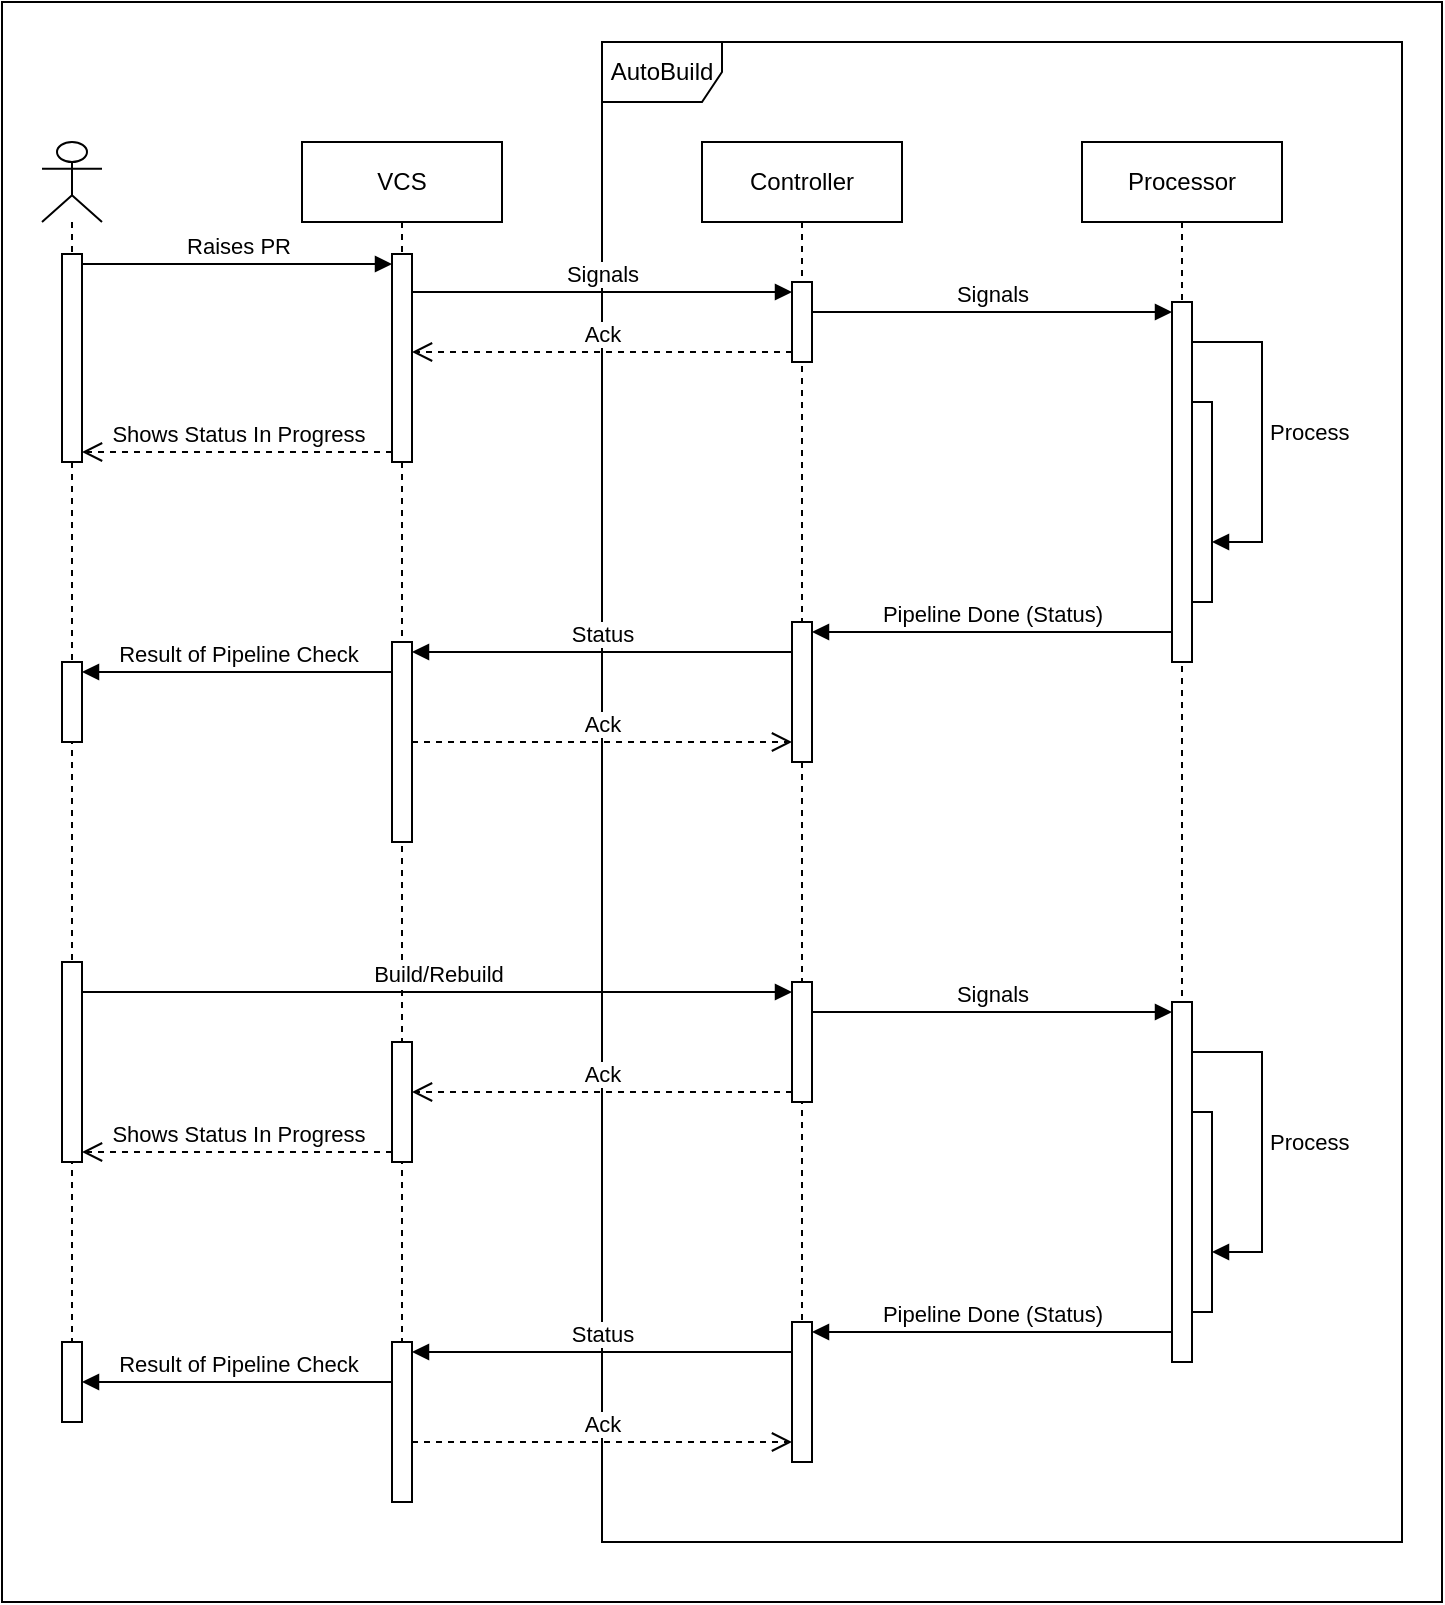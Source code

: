 <mxfile>
    <diagram id="fdcHRNF4cJiiCfVIiIgT" name="Pipeline Execution Sequence">
        <mxGraphModel dx="1851" dy="2018" grid="1" gridSize="10" guides="1" tooltips="1" connect="1" arrows="1" fold="1" page="1" pageScale="1" pageWidth="827" pageHeight="1169" math="0" shadow="0">
            <root>
                <mxCell id="0"/>
                <mxCell id="1" parent="0"/>
                <mxCell id="aa-hK3MONuQhu8VwHIjo-2" value="" style="rounded=0;whiteSpace=wrap;html=1;" parent="1" vertex="1">
                    <mxGeometry x="-250" y="-710" width="720" height="800" as="geometry"/>
                </mxCell>
                <mxCell id="aN9NVF8_P-ZYfl23Ah9N-1" value="VCS" style="shape=umlLifeline;perimeter=lifelinePerimeter;whiteSpace=wrap;html=1;container=1;dropTarget=0;collapsible=0;recursiveResize=0;outlineConnect=0;portConstraint=eastwest;newEdgeStyle={&quot;curved&quot;:0,&quot;rounded&quot;:0};" parent="1" vertex="1">
                    <mxGeometry x="-100" y="-640" width="100" height="670" as="geometry"/>
                </mxCell>
                <mxCell id="aN9NVF8_P-ZYfl23Ah9N-2" value="" style="html=1;points=[[0,0,0,0,5],[0,1,0,0,-5],[1,0,0,0,5],[1,1,0,0,-5]];perimeter=orthogonalPerimeter;outlineConnect=0;targetShapes=umlLifeline;portConstraint=eastwest;newEdgeStyle={&quot;curved&quot;:0,&quot;rounded&quot;:0};" parent="aN9NVF8_P-ZYfl23Ah9N-1" vertex="1">
                    <mxGeometry x="45" y="56" width="10" height="104" as="geometry"/>
                </mxCell>
                <mxCell id="aN9NVF8_P-ZYfl23Ah9N-3" value="" style="html=1;points=[[0,0,0,0,5],[0,1,0,0,-5],[1,0,0,0,5],[1,1,0,0,-5]];perimeter=orthogonalPerimeter;outlineConnect=0;targetShapes=umlLifeline;portConstraint=eastwest;newEdgeStyle={&quot;curved&quot;:0,&quot;rounded&quot;:0};" parent="aN9NVF8_P-ZYfl23Ah9N-1" vertex="1">
                    <mxGeometry x="45" y="250" width="10" height="100" as="geometry"/>
                </mxCell>
                <mxCell id="aN9NVF8_P-ZYfl23Ah9N-4" value="" style="html=1;points=[[0,0,0,0,5],[0,1,0,0,-5],[1,0,0,0,5],[1,1,0,0,-5]];perimeter=orthogonalPerimeter;outlineConnect=0;targetShapes=umlLifeline;portConstraint=eastwest;newEdgeStyle={&quot;curved&quot;:0,&quot;rounded&quot;:0};" parent="aN9NVF8_P-ZYfl23Ah9N-1" vertex="1">
                    <mxGeometry x="45" y="450" width="10" height="60" as="geometry"/>
                </mxCell>
                <mxCell id="aN9NVF8_P-ZYfl23Ah9N-5" value="" style="html=1;points=[[0,0,0,0,5],[0,1,0,0,-5],[1,0,0,0,5],[1,1,0,0,-5]];perimeter=orthogonalPerimeter;outlineConnect=0;targetShapes=umlLifeline;portConstraint=eastwest;newEdgeStyle={&quot;curved&quot;:0,&quot;rounded&quot;:0};" parent="aN9NVF8_P-ZYfl23Ah9N-1" vertex="1">
                    <mxGeometry x="45" y="600" width="10" height="80" as="geometry"/>
                </mxCell>
                <mxCell id="aN9NVF8_P-ZYfl23Ah9N-6" value="AutoBuild" style="shape=umlFrame;whiteSpace=wrap;html=1;pointerEvents=0;" parent="1" vertex="1">
                    <mxGeometry x="50" y="-690" width="400" height="750" as="geometry"/>
                </mxCell>
                <mxCell id="aN9NVF8_P-ZYfl23Ah9N-7" value="Controller" style="shape=umlLifeline;perimeter=lifelinePerimeter;whiteSpace=wrap;html=1;container=1;dropTarget=0;collapsible=0;recursiveResize=0;outlineConnect=0;portConstraint=eastwest;newEdgeStyle={&quot;curved&quot;:0,&quot;rounded&quot;:0};" parent="1" vertex="1">
                    <mxGeometry x="100" y="-640" width="100" height="660" as="geometry"/>
                </mxCell>
                <mxCell id="aN9NVF8_P-ZYfl23Ah9N-8" value="" style="html=1;points=[[0,0,0,0,5],[0,1,0,0,-5],[1,0,0,0,5],[1,1,0,0,-5]];perimeter=orthogonalPerimeter;outlineConnect=0;targetShapes=umlLifeline;portConstraint=eastwest;newEdgeStyle={&quot;curved&quot;:0,&quot;rounded&quot;:0};" parent="aN9NVF8_P-ZYfl23Ah9N-7" vertex="1">
                    <mxGeometry x="45" y="70" width="10" height="40" as="geometry"/>
                </mxCell>
                <mxCell id="aN9NVF8_P-ZYfl23Ah9N-9" value="" style="html=1;points=[[0,0,0,0,5],[0,1,0,0,-5],[1,0,0,0,5],[1,1,0,0,-5]];perimeter=orthogonalPerimeter;outlineConnect=0;targetShapes=umlLifeline;portConstraint=eastwest;newEdgeStyle={&quot;curved&quot;:0,&quot;rounded&quot;:0};" parent="aN9NVF8_P-ZYfl23Ah9N-7" vertex="1">
                    <mxGeometry x="45" y="240" width="10" height="70" as="geometry"/>
                </mxCell>
                <mxCell id="aN9NVF8_P-ZYfl23Ah9N-10" value="" style="html=1;points=[[0,0,0,0,5],[0,1,0,0,-5],[1,0,0,0,5],[1,1,0,0,-5]];perimeter=orthogonalPerimeter;outlineConnect=0;targetShapes=umlLifeline;portConstraint=eastwest;newEdgeStyle={&quot;curved&quot;:0,&quot;rounded&quot;:0};" parent="aN9NVF8_P-ZYfl23Ah9N-7" vertex="1">
                    <mxGeometry x="45" y="420" width="10" height="60" as="geometry"/>
                </mxCell>
                <mxCell id="aN9NVF8_P-ZYfl23Ah9N-11" value="" style="html=1;points=[[0,0,0,0,5],[0,1,0,0,-5],[1,0,0,0,5],[1,1,0,0,-5]];perimeter=orthogonalPerimeter;outlineConnect=0;targetShapes=umlLifeline;portConstraint=eastwest;newEdgeStyle={&quot;curved&quot;:0,&quot;rounded&quot;:0};" parent="aN9NVF8_P-ZYfl23Ah9N-7" vertex="1">
                    <mxGeometry x="45" y="590" width="10" height="70" as="geometry"/>
                </mxCell>
                <mxCell id="aN9NVF8_P-ZYfl23Ah9N-12" value="Status" style="html=1;verticalAlign=bottom;endArrow=block;curved=0;rounded=0;entryX=1;entryY=0;entryDx=0;entryDy=5;" parent="aN9NVF8_P-ZYfl23Ah9N-7" source="aN9NVF8_P-ZYfl23Ah9N-11" edge="1">
                    <mxGeometry relative="1" as="geometry">
                        <mxPoint x="40" y="600" as="sourcePoint"/>
                        <mxPoint x="-145" y="605" as="targetPoint"/>
                    </mxGeometry>
                </mxCell>
                <mxCell id="aN9NVF8_P-ZYfl23Ah9N-13" value="Ack" style="html=1;verticalAlign=bottom;endArrow=open;dashed=1;endSize=8;curved=0;rounded=0;" parent="aN9NVF8_P-ZYfl23Ah9N-7" target="aN9NVF8_P-ZYfl23Ah9N-11" edge="1">
                    <mxGeometry relative="1" as="geometry">
                        <mxPoint x="40" y="670" as="targetPoint"/>
                        <mxPoint x="-145" y="650" as="sourcePoint"/>
                    </mxGeometry>
                </mxCell>
                <mxCell id="aN9NVF8_P-ZYfl23Ah9N-14" value="" style="shape=umlLifeline;perimeter=lifelinePerimeter;whiteSpace=wrap;html=1;container=1;dropTarget=0;collapsible=0;recursiveResize=0;outlineConnect=0;portConstraint=eastwest;newEdgeStyle={&quot;curved&quot;:0,&quot;rounded&quot;:0};participant=umlActor;" parent="1" vertex="1">
                    <mxGeometry x="-230" y="-640" width="30" height="640" as="geometry"/>
                </mxCell>
                <mxCell id="aN9NVF8_P-ZYfl23Ah9N-15" value="" style="html=1;points=[[0,0,0,0,5],[0,1,0,0,-5],[1,0,0,0,5],[1,1,0,0,-5]];perimeter=orthogonalPerimeter;outlineConnect=0;targetShapes=umlLifeline;portConstraint=eastwest;newEdgeStyle={&quot;curved&quot;:0,&quot;rounded&quot;:0};" parent="aN9NVF8_P-ZYfl23Ah9N-14" vertex="1">
                    <mxGeometry x="10" y="56" width="10" height="104" as="geometry"/>
                </mxCell>
                <mxCell id="aN9NVF8_P-ZYfl23Ah9N-16" value="" style="html=1;points=[[0,0,0,0,5],[0,1,0,0,-5],[1,0,0,0,5],[1,1,0,0,-5]];perimeter=orthogonalPerimeter;outlineConnect=0;targetShapes=umlLifeline;portConstraint=eastwest;newEdgeStyle={&quot;curved&quot;:0,&quot;rounded&quot;:0};" parent="aN9NVF8_P-ZYfl23Ah9N-14" vertex="1">
                    <mxGeometry x="10" y="260" width="10" height="40" as="geometry"/>
                </mxCell>
                <mxCell id="aN9NVF8_P-ZYfl23Ah9N-17" value="" style="html=1;points=[[0,0,0,0,5],[0,1,0,0,-5],[1,0,0,0,5],[1,1,0,0,-5]];perimeter=orthogonalPerimeter;outlineConnect=0;targetShapes=umlLifeline;portConstraint=eastwest;newEdgeStyle={&quot;curved&quot;:0,&quot;rounded&quot;:0};" parent="aN9NVF8_P-ZYfl23Ah9N-14" vertex="1">
                    <mxGeometry x="10" y="410" width="10" height="100" as="geometry"/>
                </mxCell>
                <mxCell id="aN9NVF8_P-ZYfl23Ah9N-18" value="" style="html=1;points=[[0,0,0,0,5],[0,1,0,0,-5],[1,0,0,0,5],[1,1,0,0,-5]];perimeter=orthogonalPerimeter;outlineConnect=0;targetShapes=umlLifeline;portConstraint=eastwest;newEdgeStyle={&quot;curved&quot;:0,&quot;rounded&quot;:0};" parent="aN9NVF8_P-ZYfl23Ah9N-14" vertex="1">
                    <mxGeometry x="10" y="600" width="10" height="40" as="geometry"/>
                </mxCell>
                <mxCell id="aN9NVF8_P-ZYfl23Ah9N-19" value="Raises PR" style="html=1;verticalAlign=bottom;endArrow=block;curved=0;rounded=0;entryX=0;entryY=0;entryDx=0;entryDy=5;exitX=1;exitY=0;exitDx=0;exitDy=5;exitPerimeter=0;" parent="1" source="aN9NVF8_P-ZYfl23Ah9N-15" target="aN9NVF8_P-ZYfl23Ah9N-2" edge="1">
                    <mxGeometry relative="1" as="geometry">
                        <mxPoint x="-130" y="-579" as="sourcePoint"/>
                    </mxGeometry>
                </mxCell>
                <mxCell id="aN9NVF8_P-ZYfl23Ah9N-20" value="Shows Status In Progress" style="html=1;verticalAlign=bottom;endArrow=open;dashed=1;endSize=8;curved=0;rounded=0;exitX=0;exitY=1;exitDx=0;exitDy=-5;entryX=1;entryY=1;entryDx=0;entryDy=-5;entryPerimeter=0;" parent="1" source="aN9NVF8_P-ZYfl23Ah9N-2" target="aN9NVF8_P-ZYfl23Ah9N-15" edge="1">
                    <mxGeometry relative="1" as="geometry">
                        <mxPoint x="-130" y="-509" as="targetPoint"/>
                    </mxGeometry>
                </mxCell>
                <mxCell id="aN9NVF8_P-ZYfl23Ah9N-21" value="Signals" style="html=1;verticalAlign=bottom;endArrow=block;curved=0;rounded=0;entryX=0;entryY=0;entryDx=0;entryDy=5;" parent="1" source="aN9NVF8_P-ZYfl23Ah9N-2" target="aN9NVF8_P-ZYfl23Ah9N-8" edge="1">
                    <mxGeometry relative="1" as="geometry">
                        <mxPoint x="80" y="-565" as="sourcePoint"/>
                    </mxGeometry>
                </mxCell>
                <mxCell id="aN9NVF8_P-ZYfl23Ah9N-22" value="Processor" style="shape=umlLifeline;perimeter=lifelinePerimeter;whiteSpace=wrap;html=1;container=1;dropTarget=0;collapsible=0;recursiveResize=0;outlineConnect=0;portConstraint=eastwest;newEdgeStyle={&quot;curved&quot;:0,&quot;rounded&quot;:0};" parent="1" vertex="1">
                    <mxGeometry x="290" y="-640" width="100" height="610" as="geometry"/>
                </mxCell>
                <mxCell id="aN9NVF8_P-ZYfl23Ah9N-23" value="" style="html=1;points=[[0,0,0,0,5],[0,1,0,0,-5],[1,0,0,0,5],[1,1,0,0,-5]];perimeter=orthogonalPerimeter;outlineConnect=0;targetShapes=umlLifeline;portConstraint=eastwest;newEdgeStyle={&quot;curved&quot;:0,&quot;rounded&quot;:0};" parent="aN9NVF8_P-ZYfl23Ah9N-22" vertex="1">
                    <mxGeometry x="45" y="80" width="10" height="180" as="geometry"/>
                </mxCell>
                <mxCell id="aN9NVF8_P-ZYfl23Ah9N-24" value="" style="html=1;points=[[0,0,0,0,5],[0,1,0,0,-5],[1,0,0,0,5],[1,1,0,0,-5]];perimeter=orthogonalPerimeter;outlineConnect=0;targetShapes=umlLifeline;portConstraint=eastwest;newEdgeStyle={&quot;curved&quot;:0,&quot;rounded&quot;:0};" parent="aN9NVF8_P-ZYfl23Ah9N-22" vertex="1">
                    <mxGeometry x="45" y="430" width="10" height="180" as="geometry"/>
                </mxCell>
                <mxCell id="aN9NVF8_P-ZYfl23Ah9N-25" value="Pipeline Done (Status)" style="html=1;verticalAlign=bottom;endArrow=block;curved=0;rounded=0;entryX=1;entryY=0;entryDx=0;entryDy=5;" parent="aN9NVF8_P-ZYfl23Ah9N-22" source="aN9NVF8_P-ZYfl23Ah9N-24" edge="1">
                    <mxGeometry relative="1" as="geometry">
                        <mxPoint x="-65" y="595" as="sourcePoint"/>
                        <mxPoint x="-135" y="595" as="targetPoint"/>
                    </mxGeometry>
                </mxCell>
                <mxCell id="aN9NVF8_P-ZYfl23Ah9N-26" value="" style="html=1;points=[[0,0,0,0,5],[0,1,0,0,-5],[1,0,0,0,5],[1,1,0,0,-5]];perimeter=orthogonalPerimeter;outlineConnect=0;targetShapes=umlLifeline;portConstraint=eastwest;newEdgeStyle={&quot;curved&quot;:0,&quot;rounded&quot;:0};" parent="aN9NVF8_P-ZYfl23Ah9N-22" vertex="1">
                    <mxGeometry x="55" y="130" width="10" height="100" as="geometry"/>
                </mxCell>
                <mxCell id="aN9NVF8_P-ZYfl23Ah9N-27" value="Process" style="html=1;align=left;spacingLeft=2;endArrow=block;rounded=0;edgeStyle=orthogonalEdgeStyle;curved=0;rounded=0;" parent="aN9NVF8_P-ZYfl23Ah9N-22" source="aN9NVF8_P-ZYfl23Ah9N-23" target="aN9NVF8_P-ZYfl23Ah9N-26" edge="1">
                    <mxGeometry relative="1" as="geometry">
                        <mxPoint x="60" y="110" as="sourcePoint"/>
                        <Array as="points">
                            <mxPoint x="90" y="100"/>
                            <mxPoint x="90" y="200"/>
                        </Array>
                    </mxGeometry>
                </mxCell>
                <mxCell id="aN9NVF8_P-ZYfl23Ah9N-28" value="" style="html=1;points=[[0,0,0,0,5],[0,1,0,0,-5],[1,0,0,0,5],[1,1,0,0,-5]];perimeter=orthogonalPerimeter;outlineConnect=0;targetShapes=umlLifeline;portConstraint=eastwest;newEdgeStyle={&quot;curved&quot;:0,&quot;rounded&quot;:0};" parent="aN9NVF8_P-ZYfl23Ah9N-22" vertex="1">
                    <mxGeometry x="55" y="485" width="10" height="100" as="geometry"/>
                </mxCell>
                <mxCell id="aN9NVF8_P-ZYfl23Ah9N-29" value="Process" style="html=1;align=left;spacingLeft=2;endArrow=block;rounded=0;edgeStyle=orthogonalEdgeStyle;curved=0;rounded=0;" parent="aN9NVF8_P-ZYfl23Ah9N-22" target="aN9NVF8_P-ZYfl23Ah9N-28" edge="1">
                    <mxGeometry relative="1" as="geometry">
                        <mxPoint x="55" y="455" as="sourcePoint"/>
                        <Array as="points">
                            <mxPoint x="90" y="455"/>
                            <mxPoint x="90" y="555"/>
                        </Array>
                    </mxGeometry>
                </mxCell>
                <mxCell id="aN9NVF8_P-ZYfl23Ah9N-30" value="Signals" style="html=1;verticalAlign=bottom;endArrow=block;curved=0;rounded=0;entryX=0;entryY=0;entryDx=0;entryDy=5;" parent="1" source="aN9NVF8_P-ZYfl23Ah9N-8" target="aN9NVF8_P-ZYfl23Ah9N-23" edge="1">
                    <mxGeometry relative="1" as="geometry">
                        <mxPoint x="260" y="-555" as="sourcePoint"/>
                    </mxGeometry>
                </mxCell>
                <mxCell id="aN9NVF8_P-ZYfl23Ah9N-31" value="Ack" style="html=1;verticalAlign=bottom;endArrow=open;dashed=1;endSize=8;curved=0;rounded=0;exitX=0;exitY=1;exitDx=0;exitDy=-5;" parent="1" source="aN9NVF8_P-ZYfl23Ah9N-8" target="aN9NVF8_P-ZYfl23Ah9N-2" edge="1">
                    <mxGeometry relative="1" as="geometry">
                        <mxPoint x="80" y="-495" as="targetPoint"/>
                    </mxGeometry>
                </mxCell>
                <mxCell id="aN9NVF8_P-ZYfl23Ah9N-32" value="Pipeline Done (Status)" style="html=1;verticalAlign=bottom;endArrow=block;curved=0;rounded=0;entryX=1;entryY=0;entryDx=0;entryDy=5;" parent="1" source="aN9NVF8_P-ZYfl23Ah9N-23" target="aN9NVF8_P-ZYfl23Ah9N-9" edge="1">
                    <mxGeometry relative="1" as="geometry">
                        <mxPoint x="225" y="-395" as="sourcePoint"/>
                    </mxGeometry>
                </mxCell>
                <mxCell id="aN9NVF8_P-ZYfl23Ah9N-33" value="Status" style="html=1;verticalAlign=bottom;endArrow=block;curved=0;rounded=0;entryX=1;entryY=0;entryDx=0;entryDy=5;" parent="1" source="aN9NVF8_P-ZYfl23Ah9N-9" target="aN9NVF8_P-ZYfl23Ah9N-3" edge="1">
                    <mxGeometry relative="1" as="geometry">
                        <mxPoint x="140" y="-390" as="sourcePoint"/>
                    </mxGeometry>
                </mxCell>
                <mxCell id="aN9NVF8_P-ZYfl23Ah9N-34" value="Ack" style="html=1;verticalAlign=bottom;endArrow=open;dashed=1;endSize=8;curved=0;rounded=0;" parent="1" source="aN9NVF8_P-ZYfl23Ah9N-3" target="aN9NVF8_P-ZYfl23Ah9N-9" edge="1">
                    <mxGeometry relative="1" as="geometry">
                        <mxPoint x="140" y="-320" as="targetPoint"/>
                    </mxGeometry>
                </mxCell>
                <mxCell id="aN9NVF8_P-ZYfl23Ah9N-35" value="Result of Pipeline Check" style="html=1;verticalAlign=bottom;endArrow=block;curved=0;rounded=0;entryX=1;entryY=0;entryDx=0;entryDy=5;" parent="1" source="aN9NVF8_P-ZYfl23Ah9N-3" target="aN9NVF8_P-ZYfl23Ah9N-16" edge="1">
                    <mxGeometry relative="1" as="geometry">
                        <mxPoint x="-60" y="-380" as="sourcePoint"/>
                    </mxGeometry>
                </mxCell>
                <mxCell id="aN9NVF8_P-ZYfl23Ah9N-36" value="Build/Rebuild" style="html=1;verticalAlign=bottom;endArrow=block;curved=0;rounded=0;entryX=0;entryY=0;entryDx=0;entryDy=5;" parent="1" source="aN9NVF8_P-ZYfl23Ah9N-17" target="aN9NVF8_P-ZYfl23Ah9N-10" edge="1">
                    <mxGeometry relative="1" as="geometry">
                        <mxPoint x="-200" y="-220" as="sourcePoint"/>
                    </mxGeometry>
                </mxCell>
                <mxCell id="aN9NVF8_P-ZYfl23Ah9N-37" value="Signals" style="html=1;verticalAlign=bottom;endArrow=block;curved=0;rounded=0;entryX=0;entryY=0;entryDx=0;entryDy=5;" parent="1" source="aN9NVF8_P-ZYfl23Ah9N-10" target="aN9NVF8_P-ZYfl23Ah9N-24" edge="1">
                    <mxGeometry relative="1" as="geometry">
                        <mxPoint x="155" y="-205" as="sourcePoint"/>
                    </mxGeometry>
                </mxCell>
                <mxCell id="aN9NVF8_P-ZYfl23Ah9N-38" value="Ack" style="html=1;verticalAlign=bottom;endArrow=open;dashed=1;endSize=8;curved=0;rounded=0;exitX=0;exitY=1;exitDx=0;exitDy=-5;" parent="1" source="aN9NVF8_P-ZYfl23Ah9N-10" target="aN9NVF8_P-ZYfl23Ah9N-4" edge="1">
                    <mxGeometry relative="1" as="geometry">
                        <mxPoint x="-40" y="-165" as="targetPoint"/>
                    </mxGeometry>
                </mxCell>
                <mxCell id="aN9NVF8_P-ZYfl23Ah9N-39" value="Shows Status In Progress" style="html=1;verticalAlign=bottom;endArrow=open;dashed=1;endSize=8;curved=0;rounded=0;entryX=1;entryY=1;entryDx=0;entryDy=-5;entryPerimeter=0;" parent="1" source="aN9NVF8_P-ZYfl23Ah9N-4" target="aN9NVF8_P-ZYfl23Ah9N-17" edge="1">
                    <mxGeometry relative="1" as="geometry">
                        <mxPoint x="-230" y="-140" as="targetPoint"/>
                        <mxPoint x="-60" y="-140" as="sourcePoint"/>
                    </mxGeometry>
                </mxCell>
                <mxCell id="aN9NVF8_P-ZYfl23Ah9N-40" value="Result of Pipeline Check" style="html=1;verticalAlign=bottom;endArrow=block;curved=0;rounded=0;" parent="1" source="aN9NVF8_P-ZYfl23Ah9N-5" edge="1">
                    <mxGeometry relative="1" as="geometry">
                        <mxPoint x="-60" y="-20" as="sourcePoint"/>
                        <mxPoint x="-210" y="-20.0" as="targetPoint"/>
                        <Array as="points">
                            <mxPoint x="-150" y="-20"/>
                        </Array>
                    </mxGeometry>
                </mxCell>
            </root>
        </mxGraphModel>
    </diagram>
    <diagram name="Copy of Pipeline Execution Sequence" id="6TWWs_C5hLiPoFMJJSrg">
        <mxGraphModel dx="1851" dy="2018" grid="1" gridSize="10" guides="1" tooltips="1" connect="1" arrows="1" fold="1" page="1" pageScale="1" pageWidth="827" pageHeight="1169" math="0" shadow="0">
            <root>
                <mxCell id="rCVjCSWDoKuaeztSFYAw-0"/>
                <mxCell id="rCVjCSWDoKuaeztSFYAw-1" parent="rCVjCSWDoKuaeztSFYAw-0"/>
                <mxCell id="rCVjCSWDoKuaeztSFYAw-3" value="VCS" style="shape=umlLifeline;perimeter=lifelinePerimeter;whiteSpace=wrap;html=1;container=1;dropTarget=0;collapsible=0;recursiveResize=0;outlineConnect=0;portConstraint=eastwest;newEdgeStyle={&quot;curved&quot;:0,&quot;rounded&quot;:0};" parent="rCVjCSWDoKuaeztSFYAw-1" vertex="1">
                    <mxGeometry x="-100" y="-640" width="100" height="670" as="geometry"/>
                </mxCell>
                <mxCell id="rCVjCSWDoKuaeztSFYAw-4" value="" style="html=1;points=[[0,0,0,0,5],[0,1,0,0,-5],[1,0,0,0,5],[1,1,0,0,-5]];perimeter=orthogonalPerimeter;outlineConnect=0;targetShapes=umlLifeline;portConstraint=eastwest;newEdgeStyle={&quot;curved&quot;:0,&quot;rounded&quot;:0};" parent="rCVjCSWDoKuaeztSFYAw-3" vertex="1">
                    <mxGeometry x="45" y="56" width="10" height="104" as="geometry"/>
                </mxCell>
                <mxCell id="rCVjCSWDoKuaeztSFYAw-5" value="" style="html=1;points=[[0,0,0,0,5],[0,1,0,0,-5],[1,0,0,0,5],[1,1,0,0,-5]];perimeter=orthogonalPerimeter;outlineConnect=0;targetShapes=umlLifeline;portConstraint=eastwest;newEdgeStyle={&quot;curved&quot;:0,&quot;rounded&quot;:0};" parent="rCVjCSWDoKuaeztSFYAw-3" vertex="1">
                    <mxGeometry x="45" y="250" width="10" height="100" as="geometry"/>
                </mxCell>
                <mxCell id="rCVjCSWDoKuaeztSFYAw-6" value="" style="html=1;points=[[0,0,0,0,5],[0,1,0,0,-5],[1,0,0,0,5],[1,1,0,0,-5]];perimeter=orthogonalPerimeter;outlineConnect=0;targetShapes=umlLifeline;portConstraint=eastwest;newEdgeStyle={&quot;curved&quot;:0,&quot;rounded&quot;:0};" parent="rCVjCSWDoKuaeztSFYAw-3" vertex="1">
                    <mxGeometry x="45" y="450" width="10" height="60" as="geometry"/>
                </mxCell>
                <mxCell id="rCVjCSWDoKuaeztSFYAw-7" value="" style="html=1;points=[[0,0,0,0,5],[0,1,0,0,-5],[1,0,0,0,5],[1,1,0,0,-5]];perimeter=orthogonalPerimeter;outlineConnect=0;targetShapes=umlLifeline;portConstraint=eastwest;newEdgeStyle={&quot;curved&quot;:0,&quot;rounded&quot;:0};" parent="rCVjCSWDoKuaeztSFYAw-3" vertex="1">
                    <mxGeometry x="45" y="600" width="10" height="80" as="geometry"/>
                </mxCell>
                <mxCell id="rCVjCSWDoKuaeztSFYAw-8" value="AutoBuild" style="shape=umlFrame;whiteSpace=wrap;html=1;pointerEvents=0;" parent="rCVjCSWDoKuaeztSFYAw-1" vertex="1">
                    <mxGeometry x="50" y="-690" width="400" height="750" as="geometry"/>
                </mxCell>
                <mxCell id="rCVjCSWDoKuaeztSFYAw-9" value="Controller" style="shape=umlLifeline;perimeter=lifelinePerimeter;whiteSpace=wrap;html=1;container=1;dropTarget=0;collapsible=0;recursiveResize=0;outlineConnect=0;portConstraint=eastwest;newEdgeStyle={&quot;curved&quot;:0,&quot;rounded&quot;:0};" parent="rCVjCSWDoKuaeztSFYAw-1" vertex="1">
                    <mxGeometry x="100" y="-640" width="100" height="660" as="geometry"/>
                </mxCell>
                <mxCell id="rCVjCSWDoKuaeztSFYAw-10" value="" style="html=1;points=[[0,0,0,0,5],[0,1,0,0,-5],[1,0,0,0,5],[1,1,0,0,-5]];perimeter=orthogonalPerimeter;outlineConnect=0;targetShapes=umlLifeline;portConstraint=eastwest;newEdgeStyle={&quot;curved&quot;:0,&quot;rounded&quot;:0};" parent="rCVjCSWDoKuaeztSFYAw-9" vertex="1">
                    <mxGeometry x="45" y="70" width="10" height="40" as="geometry"/>
                </mxCell>
                <mxCell id="rCVjCSWDoKuaeztSFYAw-11" value="" style="html=1;points=[[0,0,0,0,5],[0,1,0,0,-5],[1,0,0,0,5],[1,1,0,0,-5]];perimeter=orthogonalPerimeter;outlineConnect=0;targetShapes=umlLifeline;portConstraint=eastwest;newEdgeStyle={&quot;curved&quot;:0,&quot;rounded&quot;:0};" parent="rCVjCSWDoKuaeztSFYAw-9" vertex="1">
                    <mxGeometry x="45" y="240" width="10" height="70" as="geometry"/>
                </mxCell>
                <mxCell id="rCVjCSWDoKuaeztSFYAw-12" value="" style="html=1;points=[[0,0,0,0,5],[0,1,0,0,-5],[1,0,0,0,5],[1,1,0,0,-5]];perimeter=orthogonalPerimeter;outlineConnect=0;targetShapes=umlLifeline;portConstraint=eastwest;newEdgeStyle={&quot;curved&quot;:0,&quot;rounded&quot;:0};" parent="rCVjCSWDoKuaeztSFYAw-9" vertex="1">
                    <mxGeometry x="45" y="420" width="10" height="60" as="geometry"/>
                </mxCell>
                <mxCell id="rCVjCSWDoKuaeztSFYAw-13" value="" style="html=1;points=[[0,0,0,0,5],[0,1,0,0,-5],[1,0,0,0,5],[1,1,0,0,-5]];perimeter=orthogonalPerimeter;outlineConnect=0;targetShapes=umlLifeline;portConstraint=eastwest;newEdgeStyle={&quot;curved&quot;:0,&quot;rounded&quot;:0};" parent="rCVjCSWDoKuaeztSFYAw-9" vertex="1">
                    <mxGeometry x="45" y="590" width="10" height="70" as="geometry"/>
                </mxCell>
                <mxCell id="rCVjCSWDoKuaeztSFYAw-14" value="Status" style="html=1;verticalAlign=bottom;endArrow=block;curved=0;rounded=0;entryX=1;entryY=0;entryDx=0;entryDy=5;" parent="rCVjCSWDoKuaeztSFYAw-9" source="rCVjCSWDoKuaeztSFYAw-13" edge="1">
                    <mxGeometry relative="1" as="geometry">
                        <mxPoint x="40" y="600" as="sourcePoint"/>
                        <mxPoint x="-145" y="605" as="targetPoint"/>
                    </mxGeometry>
                </mxCell>
                <mxCell id="rCVjCSWDoKuaeztSFYAw-15" value="Ack" style="html=1;verticalAlign=bottom;endArrow=open;dashed=1;endSize=8;curved=0;rounded=0;" parent="rCVjCSWDoKuaeztSFYAw-9" target="rCVjCSWDoKuaeztSFYAw-13" edge="1">
                    <mxGeometry relative="1" as="geometry">
                        <mxPoint x="40" y="670" as="targetPoint"/>
                        <mxPoint x="-145" y="650" as="sourcePoint"/>
                    </mxGeometry>
                </mxCell>
                <mxCell id="rCVjCSWDoKuaeztSFYAw-16" value="" style="shape=umlLifeline;perimeter=lifelinePerimeter;whiteSpace=wrap;html=1;container=1;dropTarget=0;collapsible=0;recursiveResize=0;outlineConnect=0;portConstraint=eastwest;newEdgeStyle={&quot;curved&quot;:0,&quot;rounded&quot;:0};participant=umlActor;" parent="rCVjCSWDoKuaeztSFYAw-1" vertex="1">
                    <mxGeometry x="-230" y="-640" width="30" height="640" as="geometry"/>
                </mxCell>
                <mxCell id="rCVjCSWDoKuaeztSFYAw-17" value="" style="html=1;points=[[0,0,0,0,5],[0,1,0,0,-5],[1,0,0,0,5],[1,1,0,0,-5]];perimeter=orthogonalPerimeter;outlineConnect=0;targetShapes=umlLifeline;portConstraint=eastwest;newEdgeStyle={&quot;curved&quot;:0,&quot;rounded&quot;:0};" parent="rCVjCSWDoKuaeztSFYAw-16" vertex="1">
                    <mxGeometry x="10" y="56" width="10" height="104" as="geometry"/>
                </mxCell>
                <mxCell id="rCVjCSWDoKuaeztSFYAw-18" value="" style="html=1;points=[[0,0,0,0,5],[0,1,0,0,-5],[1,0,0,0,5],[1,1,0,0,-5]];perimeter=orthogonalPerimeter;outlineConnect=0;targetShapes=umlLifeline;portConstraint=eastwest;newEdgeStyle={&quot;curved&quot;:0,&quot;rounded&quot;:0};" parent="rCVjCSWDoKuaeztSFYAw-16" vertex="1">
                    <mxGeometry x="10" y="260" width="10" height="40" as="geometry"/>
                </mxCell>
                <mxCell id="rCVjCSWDoKuaeztSFYAw-19" value="" style="html=1;points=[[0,0,0,0,5],[0,1,0,0,-5],[1,0,0,0,5],[1,1,0,0,-5]];perimeter=orthogonalPerimeter;outlineConnect=0;targetShapes=umlLifeline;portConstraint=eastwest;newEdgeStyle={&quot;curved&quot;:0,&quot;rounded&quot;:0};" parent="rCVjCSWDoKuaeztSFYAw-16" vertex="1">
                    <mxGeometry x="10" y="410" width="10" height="100" as="geometry"/>
                </mxCell>
                <mxCell id="rCVjCSWDoKuaeztSFYAw-20" value="" style="html=1;points=[[0,0,0,0,5],[0,1,0,0,-5],[1,0,0,0,5],[1,1,0,0,-5]];perimeter=orthogonalPerimeter;outlineConnect=0;targetShapes=umlLifeline;portConstraint=eastwest;newEdgeStyle={&quot;curved&quot;:0,&quot;rounded&quot;:0};" parent="rCVjCSWDoKuaeztSFYAw-16" vertex="1">
                    <mxGeometry x="10" y="600" width="10" height="40" as="geometry"/>
                </mxCell>
                <mxCell id="rCVjCSWDoKuaeztSFYAw-21" value="Raises PR" style="html=1;verticalAlign=bottom;endArrow=block;curved=0;rounded=0;entryX=0;entryY=0;entryDx=0;entryDy=5;exitX=1;exitY=0;exitDx=0;exitDy=5;exitPerimeter=0;" parent="rCVjCSWDoKuaeztSFYAw-1" source="rCVjCSWDoKuaeztSFYAw-17" target="rCVjCSWDoKuaeztSFYAw-4" edge="1">
                    <mxGeometry relative="1" as="geometry">
                        <mxPoint x="-130" y="-579" as="sourcePoint"/>
                    </mxGeometry>
                </mxCell>
                <mxCell id="rCVjCSWDoKuaeztSFYAw-22" value="Shows Status In Progress" style="html=1;verticalAlign=bottom;endArrow=open;dashed=1;endSize=8;curved=0;rounded=0;exitX=0;exitY=1;exitDx=0;exitDy=-5;entryX=1;entryY=1;entryDx=0;entryDy=-5;entryPerimeter=0;" parent="rCVjCSWDoKuaeztSFYAw-1" source="rCVjCSWDoKuaeztSFYAw-4" target="rCVjCSWDoKuaeztSFYAw-17" edge="1">
                    <mxGeometry relative="1" as="geometry">
                        <mxPoint x="-130" y="-509" as="targetPoint"/>
                    </mxGeometry>
                </mxCell>
                <mxCell id="rCVjCSWDoKuaeztSFYAw-23" value="Signals" style="html=1;verticalAlign=bottom;endArrow=block;curved=0;rounded=0;entryX=0;entryY=0;entryDx=0;entryDy=5;" parent="rCVjCSWDoKuaeztSFYAw-1" source="rCVjCSWDoKuaeztSFYAw-4" target="rCVjCSWDoKuaeztSFYAw-10" edge="1">
                    <mxGeometry relative="1" as="geometry">
                        <mxPoint x="80" y="-565" as="sourcePoint"/>
                    </mxGeometry>
                </mxCell>
                <mxCell id="rCVjCSWDoKuaeztSFYAw-24" value="Processor" style="shape=umlLifeline;perimeter=lifelinePerimeter;whiteSpace=wrap;html=1;container=1;dropTarget=0;collapsible=0;recursiveResize=0;outlineConnect=0;portConstraint=eastwest;newEdgeStyle={&quot;curved&quot;:0,&quot;rounded&quot;:0};" parent="rCVjCSWDoKuaeztSFYAw-1" vertex="1">
                    <mxGeometry x="290" y="-640" width="100" height="610" as="geometry"/>
                </mxCell>
                <mxCell id="rCVjCSWDoKuaeztSFYAw-25" value="" style="html=1;points=[[0,0,0,0,5],[0,1,0,0,-5],[1,0,0,0,5],[1,1,0,0,-5]];perimeter=orthogonalPerimeter;outlineConnect=0;targetShapes=umlLifeline;portConstraint=eastwest;newEdgeStyle={&quot;curved&quot;:0,&quot;rounded&quot;:0};" parent="rCVjCSWDoKuaeztSFYAw-24" vertex="1">
                    <mxGeometry x="45" y="80" width="10" height="180" as="geometry"/>
                </mxCell>
                <mxCell id="rCVjCSWDoKuaeztSFYAw-26" value="" style="html=1;points=[[0,0,0,0,5],[0,1,0,0,-5],[1,0,0,0,5],[1,1,0,0,-5]];perimeter=orthogonalPerimeter;outlineConnect=0;targetShapes=umlLifeline;portConstraint=eastwest;newEdgeStyle={&quot;curved&quot;:0,&quot;rounded&quot;:0};" parent="rCVjCSWDoKuaeztSFYAw-24" vertex="1">
                    <mxGeometry x="45" y="430" width="10" height="180" as="geometry"/>
                </mxCell>
                <mxCell id="rCVjCSWDoKuaeztSFYAw-27" value="Pipeline Done (Status)" style="html=1;verticalAlign=bottom;endArrow=block;curved=0;rounded=0;entryX=1;entryY=0;entryDx=0;entryDy=5;" parent="rCVjCSWDoKuaeztSFYAw-24" source="rCVjCSWDoKuaeztSFYAw-26" edge="1">
                    <mxGeometry relative="1" as="geometry">
                        <mxPoint x="-65" y="595" as="sourcePoint"/>
                        <mxPoint x="-135" y="595" as="targetPoint"/>
                    </mxGeometry>
                </mxCell>
                <mxCell id="WBmxWIk4F6beep0NZd1W-2" value="" style="html=1;points=[[0,0,0,0,5],[0,1,0,0,-5],[1,0,0,0,5],[1,1,0,0,-5]];perimeter=orthogonalPerimeter;outlineConnect=0;targetShapes=umlLifeline;portConstraint=eastwest;newEdgeStyle={&quot;curved&quot;:0,&quot;rounded&quot;:0};" parent="rCVjCSWDoKuaeztSFYAw-24" vertex="1">
                    <mxGeometry x="55" y="130" width="10" height="100" as="geometry"/>
                </mxCell>
                <mxCell id="WBmxWIk4F6beep0NZd1W-3" value="Process" style="html=1;align=left;spacingLeft=2;endArrow=block;rounded=0;edgeStyle=orthogonalEdgeStyle;curved=0;rounded=0;" parent="rCVjCSWDoKuaeztSFYAw-24" source="rCVjCSWDoKuaeztSFYAw-25" target="WBmxWIk4F6beep0NZd1W-2" edge="1">
                    <mxGeometry relative="1" as="geometry">
                        <mxPoint x="60" y="110" as="sourcePoint"/>
                        <Array as="points">
                            <mxPoint x="90" y="100"/>
                            <mxPoint x="90" y="200"/>
                        </Array>
                    </mxGeometry>
                </mxCell>
                <mxCell id="WBmxWIk4F6beep0NZd1W-4" value="" style="html=1;points=[[0,0,0,0,5],[0,1,0,0,-5],[1,0,0,0,5],[1,1,0,0,-5]];perimeter=orthogonalPerimeter;outlineConnect=0;targetShapes=umlLifeline;portConstraint=eastwest;newEdgeStyle={&quot;curved&quot;:0,&quot;rounded&quot;:0};" parent="rCVjCSWDoKuaeztSFYAw-24" vertex="1">
                    <mxGeometry x="55" y="485" width="10" height="100" as="geometry"/>
                </mxCell>
                <mxCell id="WBmxWIk4F6beep0NZd1W-5" value="Process" style="html=1;align=left;spacingLeft=2;endArrow=block;rounded=0;edgeStyle=orthogonalEdgeStyle;curved=0;rounded=0;" parent="rCVjCSWDoKuaeztSFYAw-24" target="WBmxWIk4F6beep0NZd1W-4" edge="1">
                    <mxGeometry relative="1" as="geometry">
                        <mxPoint x="55" y="455" as="sourcePoint"/>
                        <Array as="points">
                            <mxPoint x="90" y="455"/>
                            <mxPoint x="90" y="555"/>
                        </Array>
                    </mxGeometry>
                </mxCell>
                <mxCell id="rCVjCSWDoKuaeztSFYAw-28" value="Signals" style="html=1;verticalAlign=bottom;endArrow=block;curved=0;rounded=0;entryX=0;entryY=0;entryDx=0;entryDy=5;" parent="rCVjCSWDoKuaeztSFYAw-1" source="rCVjCSWDoKuaeztSFYAw-10" target="rCVjCSWDoKuaeztSFYAw-25" edge="1">
                    <mxGeometry relative="1" as="geometry">
                        <mxPoint x="260" y="-555" as="sourcePoint"/>
                    </mxGeometry>
                </mxCell>
                <mxCell id="rCVjCSWDoKuaeztSFYAw-29" value="Ack" style="html=1;verticalAlign=bottom;endArrow=open;dashed=1;endSize=8;curved=0;rounded=0;exitX=0;exitY=1;exitDx=0;exitDy=-5;" parent="rCVjCSWDoKuaeztSFYAw-1" source="rCVjCSWDoKuaeztSFYAw-10" target="rCVjCSWDoKuaeztSFYAw-4" edge="1">
                    <mxGeometry relative="1" as="geometry">
                        <mxPoint x="80" y="-495" as="targetPoint"/>
                    </mxGeometry>
                </mxCell>
                <mxCell id="rCVjCSWDoKuaeztSFYAw-30" value="Pipeline Done (Status)" style="html=1;verticalAlign=bottom;endArrow=block;curved=0;rounded=0;entryX=1;entryY=0;entryDx=0;entryDy=5;" parent="rCVjCSWDoKuaeztSFYAw-1" source="rCVjCSWDoKuaeztSFYAw-25" target="rCVjCSWDoKuaeztSFYAw-11" edge="1">
                    <mxGeometry relative="1" as="geometry">
                        <mxPoint x="225" y="-395" as="sourcePoint"/>
                    </mxGeometry>
                </mxCell>
                <mxCell id="rCVjCSWDoKuaeztSFYAw-31" value="Status" style="html=1;verticalAlign=bottom;endArrow=block;curved=0;rounded=0;entryX=1;entryY=0;entryDx=0;entryDy=5;" parent="rCVjCSWDoKuaeztSFYAw-1" source="rCVjCSWDoKuaeztSFYAw-11" target="rCVjCSWDoKuaeztSFYAw-5" edge="1">
                    <mxGeometry relative="1" as="geometry">
                        <mxPoint x="140" y="-390" as="sourcePoint"/>
                    </mxGeometry>
                </mxCell>
                <mxCell id="rCVjCSWDoKuaeztSFYAw-32" value="Ack" style="html=1;verticalAlign=bottom;endArrow=open;dashed=1;endSize=8;curved=0;rounded=0;" parent="rCVjCSWDoKuaeztSFYAw-1" source="rCVjCSWDoKuaeztSFYAw-5" target="rCVjCSWDoKuaeztSFYAw-11" edge="1">
                    <mxGeometry relative="1" as="geometry">
                        <mxPoint x="140" y="-320" as="targetPoint"/>
                    </mxGeometry>
                </mxCell>
                <mxCell id="rCVjCSWDoKuaeztSFYAw-33" value="Result of Pipeline Check" style="html=1;verticalAlign=bottom;endArrow=block;curved=0;rounded=0;entryX=1;entryY=0;entryDx=0;entryDy=5;" parent="rCVjCSWDoKuaeztSFYAw-1" source="rCVjCSWDoKuaeztSFYAw-5" target="rCVjCSWDoKuaeztSFYAw-18" edge="1">
                    <mxGeometry relative="1" as="geometry">
                        <mxPoint x="-60" y="-380" as="sourcePoint"/>
                    </mxGeometry>
                </mxCell>
                <mxCell id="rCVjCSWDoKuaeztSFYAw-34" value="Build/Rebuild" style="html=1;verticalAlign=bottom;endArrow=block;curved=0;rounded=0;entryX=0;entryY=0;entryDx=0;entryDy=5;" parent="rCVjCSWDoKuaeztSFYAw-1" source="rCVjCSWDoKuaeztSFYAw-19" target="rCVjCSWDoKuaeztSFYAw-12" edge="1">
                    <mxGeometry relative="1" as="geometry">
                        <mxPoint x="-200" y="-220" as="sourcePoint"/>
                    </mxGeometry>
                </mxCell>
                <mxCell id="rCVjCSWDoKuaeztSFYAw-35" value="Signals" style="html=1;verticalAlign=bottom;endArrow=block;curved=0;rounded=0;entryX=0;entryY=0;entryDx=0;entryDy=5;" parent="rCVjCSWDoKuaeztSFYAw-1" source="rCVjCSWDoKuaeztSFYAw-12" target="rCVjCSWDoKuaeztSFYAw-26" edge="1">
                    <mxGeometry relative="1" as="geometry">
                        <mxPoint x="155" y="-205" as="sourcePoint"/>
                    </mxGeometry>
                </mxCell>
                <mxCell id="rCVjCSWDoKuaeztSFYAw-36" value="Ack" style="html=1;verticalAlign=bottom;endArrow=open;dashed=1;endSize=8;curved=0;rounded=0;exitX=0;exitY=1;exitDx=0;exitDy=-5;" parent="rCVjCSWDoKuaeztSFYAw-1" source="rCVjCSWDoKuaeztSFYAw-12" target="rCVjCSWDoKuaeztSFYAw-6" edge="1">
                    <mxGeometry relative="1" as="geometry">
                        <mxPoint x="-40" y="-165" as="targetPoint"/>
                    </mxGeometry>
                </mxCell>
                <mxCell id="rCVjCSWDoKuaeztSFYAw-37" value="Shows Status In Progress" style="html=1;verticalAlign=bottom;endArrow=open;dashed=1;endSize=8;curved=0;rounded=0;entryX=1;entryY=1;entryDx=0;entryDy=-5;entryPerimeter=0;" parent="rCVjCSWDoKuaeztSFYAw-1" source="rCVjCSWDoKuaeztSFYAw-6" target="rCVjCSWDoKuaeztSFYAw-19" edge="1">
                    <mxGeometry relative="1" as="geometry">
                        <mxPoint x="-230" y="-140" as="targetPoint"/>
                        <mxPoint x="-60" y="-140" as="sourcePoint"/>
                    </mxGeometry>
                </mxCell>
                <mxCell id="rCVjCSWDoKuaeztSFYAw-38" value="Result of Pipeline Check" style="html=1;verticalAlign=bottom;endArrow=block;curved=0;rounded=0;" parent="rCVjCSWDoKuaeztSFYAw-1" source="rCVjCSWDoKuaeztSFYAw-7" edge="1">
                    <mxGeometry relative="1" as="geometry">
                        <mxPoint x="-60" y="-20" as="sourcePoint"/>
                        <mxPoint x="-210" y="-20.0" as="targetPoint"/>
                        <Array as="points">
                            <mxPoint x="-150" y="-20"/>
                        </Array>
                    </mxGeometry>
                </mxCell>
            </root>
        </mxGraphModel>
    </diagram>
    <diagram id="lsNpP8074k1gudtRxkD0" name="Page-2">
        <mxGraphModel dx="1024" dy="849" grid="1" gridSize="10" guides="1" tooltips="1" connect="1" arrows="1" fold="1" page="1" pageScale="1" pageWidth="827" pageHeight="1169" math="0" shadow="0">
            <root>
                <mxCell id="0"/>
                <mxCell id="1" parent="0"/>
            </root>
        </mxGraphModel>
    </diagram>
</mxfile>